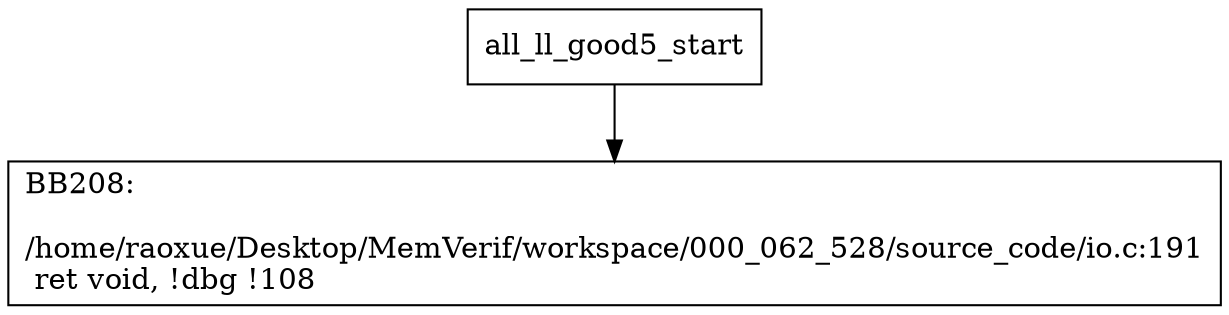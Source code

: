 digraph "CFG for'all_ll_good5' function" {
	BBall_ll_good5_start[shape=record,label="{all_ll_good5_start}"];
	BBall_ll_good5_start-> all_ll_good5BB208;
	all_ll_good5BB208 [shape=record, label="{BB208:\l\l/home/raoxue/Desktop/MemVerif/workspace/000_062_528/source_code/io.c:191\l
  ret void, !dbg !108\l
}"];
}
